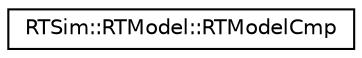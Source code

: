 digraph "Graphical Class Hierarchy"
{
  edge [fontname="Helvetica",fontsize="10",labelfontname="Helvetica",labelfontsize="10"];
  node [fontname="Helvetica",fontsize="10",shape=record];
  rankdir="LR";
  Node1 [label="RTSim::RTModel::RTModelCmp",height=0.2,width=0.4,color="black", fillcolor="white", style="filled",URL="$dd/d8a/classRTSim_1_1RTModel_1_1RTModelCmp.html"];
}
